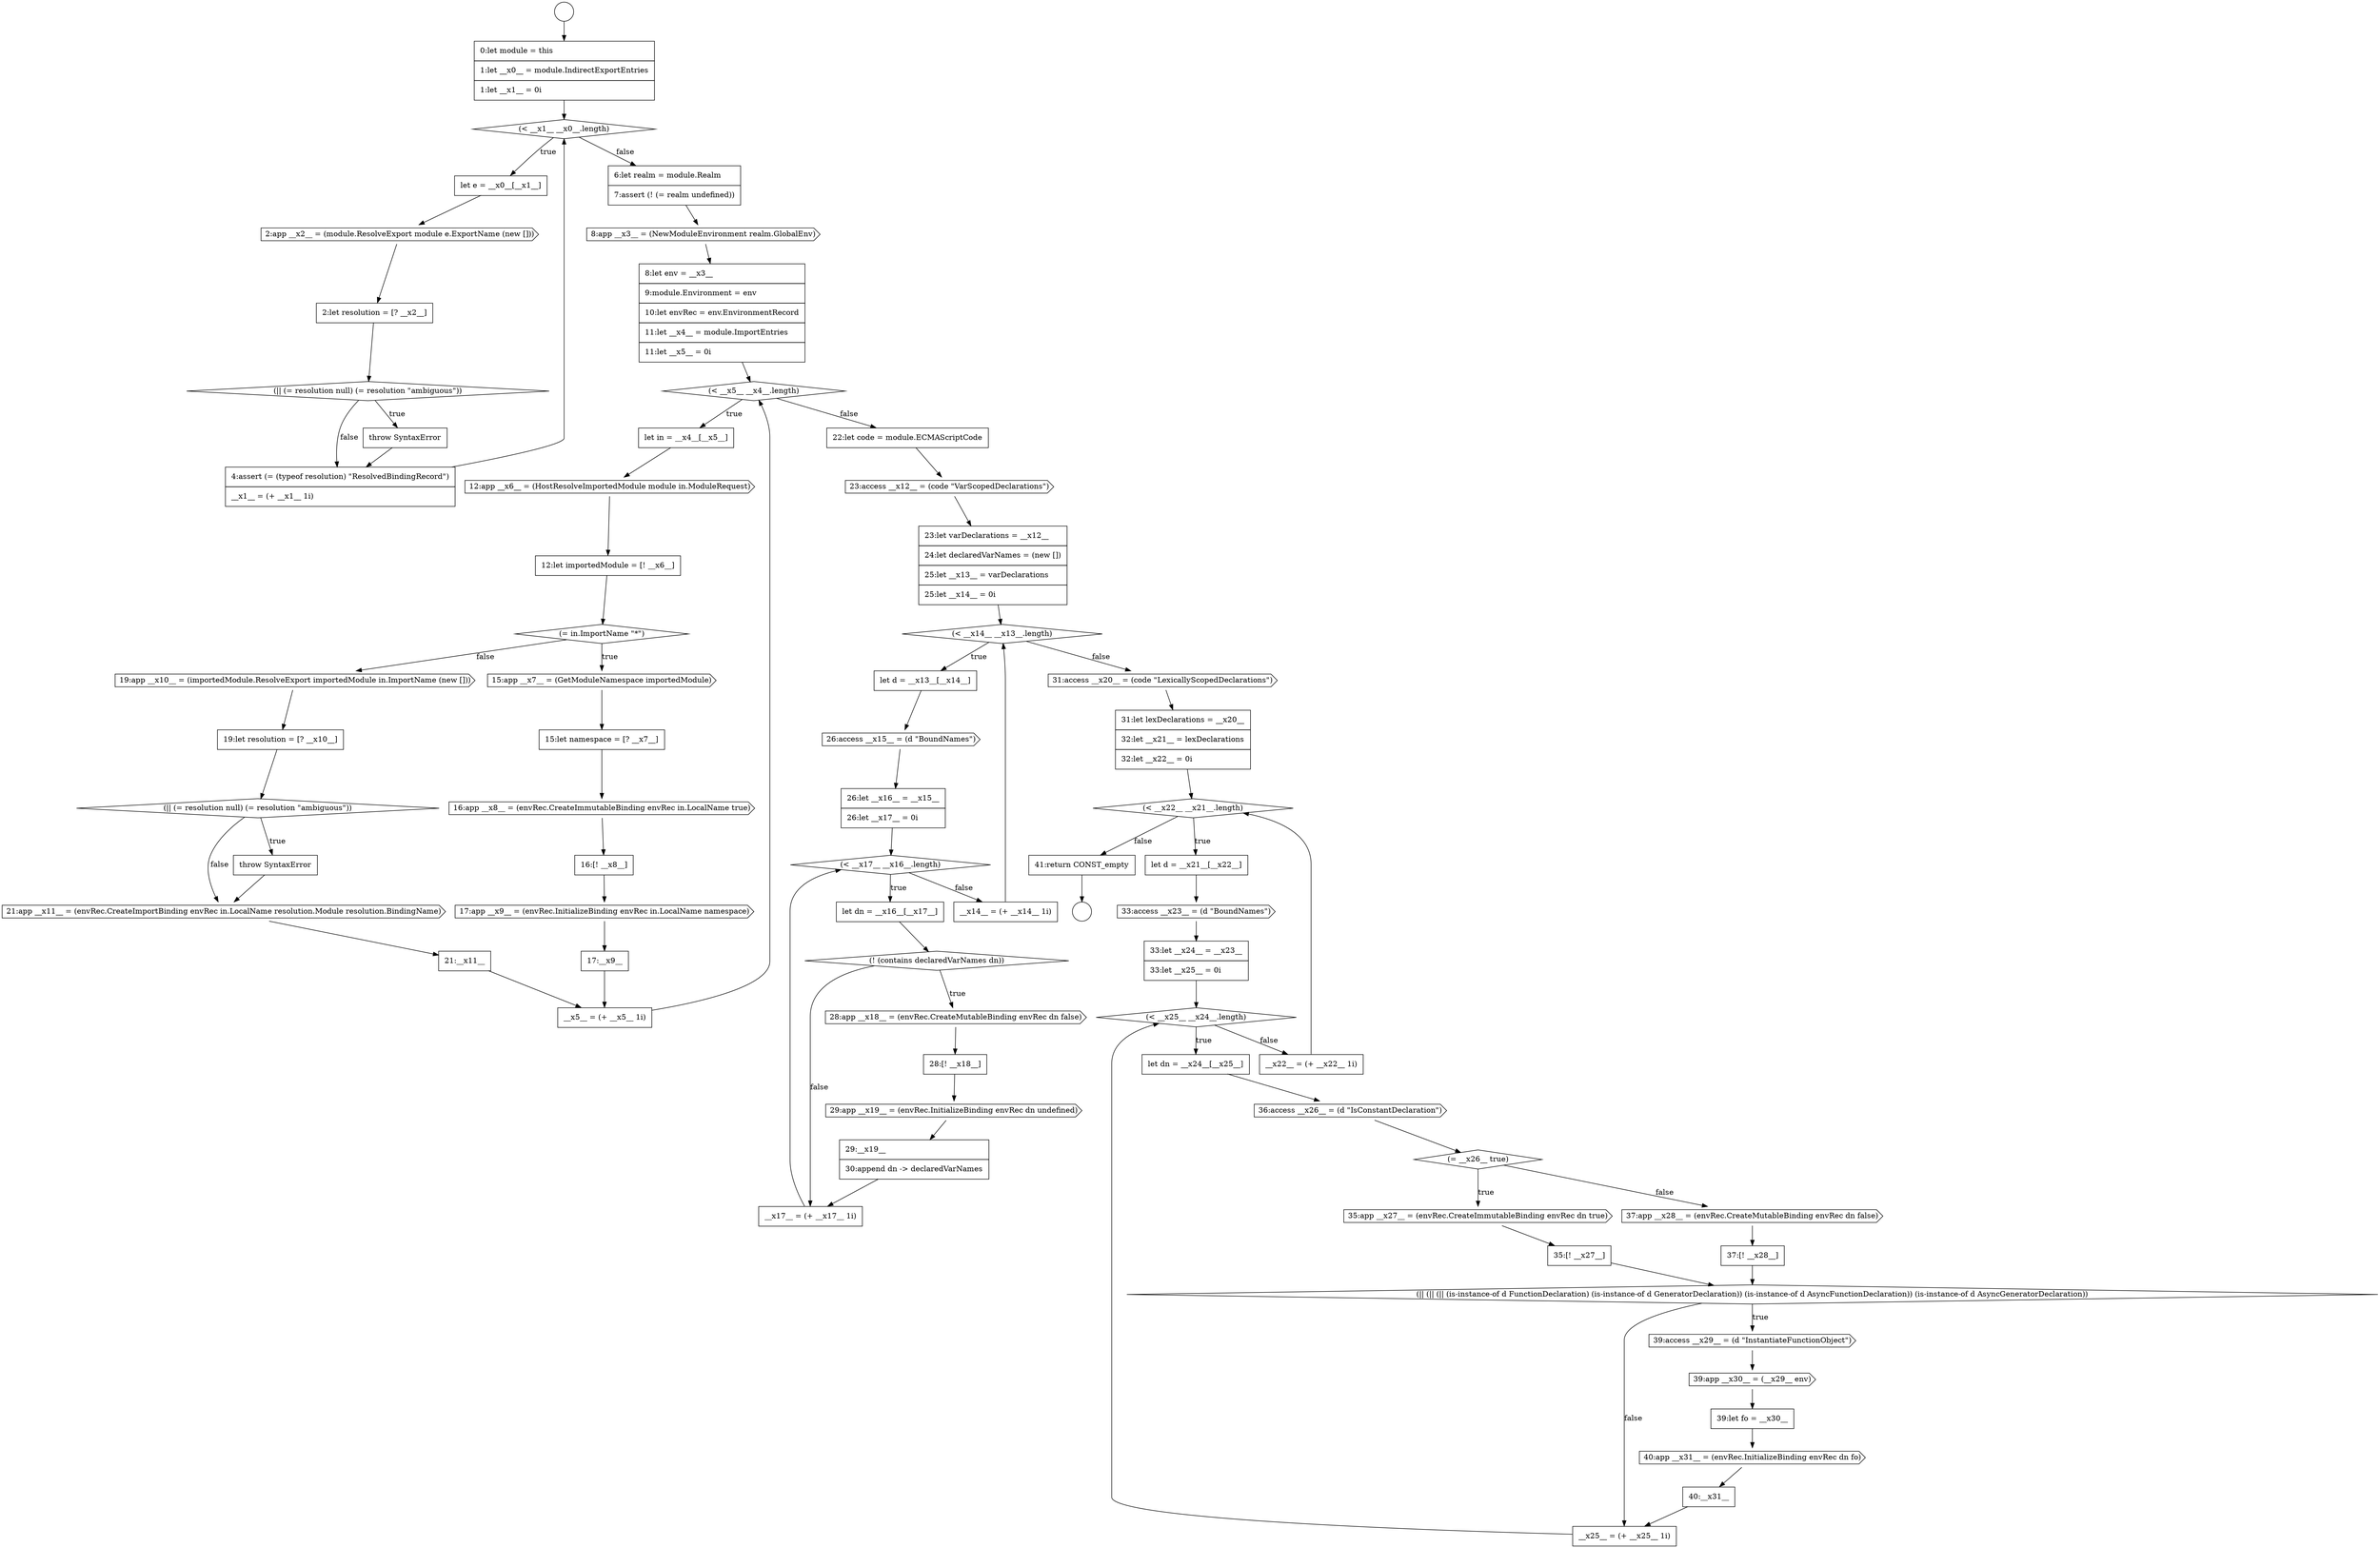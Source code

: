 digraph {
  node10711 [shape=diamond, label=<<font color="black">(&lt; __x1__ __x0__.length)</font>> color="black" fillcolor="white" style=filled]
  node10764 [shape=diamond, label=<<font color="black">(= __x26__ true)</font>> color="black" fillcolor="white" style=filled]
  node10740 [shape=cds, label=<<font color="black">23:access __x12__ = (code &quot;VarScopedDeclarations&quot;)</font>> color="black" fillcolor="white" style=filled]
  node10709 [shape=circle label=" " color="black" fillcolor="white" style=filled]
  node10766 [shape=none, margin=0, label=<<font color="black">
    <table border="0" cellborder="1" cellspacing="0" cellpadding="10">
      <tr><td align="left">35:[! __x27__]</td></tr>
    </table>
  </font>> color="black" fillcolor="white" style=filled]
  node10762 [shape=none, margin=0, label=<<font color="black">
    <table border="0" cellborder="1" cellspacing="0" cellpadding="10">
      <tr><td align="left">let dn = __x24__[__x25__]</td></tr>
    </table>
  </font>> color="black" fillcolor="white" style=filled]
  node10733 [shape=none, margin=0, label=<<font color="black">
    <table border="0" cellborder="1" cellspacing="0" cellpadding="10">
      <tr><td align="left">19:let resolution = [? __x10__]</td></tr>
    </table>
  </font>> color="black" fillcolor="white" style=filled]
  node10730 [shape=cds, label=<<font color="black">17:app __x9__ = (envRec.InitializeBinding envRec in.LocalName namespace)</font>> color="black" fillcolor="white" style=filled]
  node10743 [shape=none, margin=0, label=<<font color="black">
    <table border="0" cellborder="1" cellspacing="0" cellpadding="10">
      <tr><td align="left">let d = __x13__[__x14__]</td></tr>
    </table>
  </font>> color="black" fillcolor="white" style=filled]
  node10753 [shape=none, margin=0, label=<<font color="black">
    <table border="0" cellborder="1" cellspacing="0" cellpadding="10">
      <tr><td align="left">__x17__ = (+ __x17__ 1i)</td></tr>
    </table>
  </font>> color="black" fillcolor="white" style=filled]
  node10775 [shape=none, margin=0, label=<<font color="black">
    <table border="0" cellborder="1" cellspacing="0" cellpadding="10">
      <tr><td align="left">__x25__ = (+ __x25__ 1i)</td></tr>
    </table>
  </font>> color="black" fillcolor="white" style=filled]
  node10772 [shape=none, margin=0, label=<<font color="black">
    <table border="0" cellborder="1" cellspacing="0" cellpadding="10">
      <tr><td align="left">39:let fo = __x30__</td></tr>
    </table>
  </font>> color="black" fillcolor="white" style=filled]
  node10715 [shape=diamond, label=<<font color="black">(|| (= resolution null) (= resolution &quot;ambiguous&quot;))</font>> color="black" fillcolor="white" style=filled]
  node10747 [shape=none, margin=0, label=<<font color="black">
    <table border="0" cellborder="1" cellspacing="0" cellpadding="10">
      <tr><td align="left">let dn = __x16__[__x17__]</td></tr>
    </table>
  </font>> color="black" fillcolor="white" style=filled]
  node10726 [shape=cds, label=<<font color="black">15:app __x7__ = (GetModuleNamespace importedModule)</font>> color="black" fillcolor="white" style=filled]
  node10737 [shape=none, margin=0, label=<<font color="black">
    <table border="0" cellborder="1" cellspacing="0" cellpadding="10">
      <tr><td align="left">21:__x11__</td></tr>
    </table>
  </font>> color="black" fillcolor="white" style=filled]
  node10751 [shape=cds, label=<<font color="black">29:app __x19__ = (envRec.InitializeBinding envRec dn undefined)</font>> color="black" fillcolor="white" style=filled]
  node10722 [shape=none, margin=0, label=<<font color="black">
    <table border="0" cellborder="1" cellspacing="0" cellpadding="10">
      <tr><td align="left">let in = __x4__[__x5__]</td></tr>
    </table>
  </font>> color="black" fillcolor="white" style=filled]
  node10719 [shape=cds, label=<<font color="black">8:app __x3__ = (NewModuleEnvironment realm.GlobalEnv)</font>> color="black" fillcolor="white" style=filled]
  node10729 [shape=none, margin=0, label=<<font color="black">
    <table border="0" cellborder="1" cellspacing="0" cellpadding="10">
      <tr><td align="left">16:[! __x8__]</td></tr>
    </table>
  </font>> color="black" fillcolor="white" style=filled]
  node10746 [shape=diamond, label=<<font color="black">(&lt; __x17__ __x16__.length)</font>> color="black" fillcolor="white" style=filled]
  node10757 [shape=diamond, label=<<font color="black">(&lt; __x22__ __x21__.length)</font>> color="black" fillcolor="white" style=filled]
  node10734 [shape=diamond, label=<<font color="black">(|| (= resolution null) (= resolution &quot;ambiguous&quot;))</font>> color="black" fillcolor="white" style=filled]
  node10725 [shape=diamond, label=<<font color="black">(= in.ImportName &quot;*&quot;)</font>> color="black" fillcolor="white" style=filled]
  node10742 [shape=diamond, label=<<font color="black">(&lt; __x14__ __x13__.length)</font>> color="black" fillcolor="white" style=filled]
  node10721 [shape=diamond, label=<<font color="black">(&lt; __x5__ __x4__.length)</font>> color="black" fillcolor="white" style=filled]
  node10710 [shape=none, margin=0, label=<<font color="black">
    <table border="0" cellborder="1" cellspacing="0" cellpadding="10">
      <tr><td align="left">0:let module = this</td></tr>
      <tr><td align="left">1:let __x0__ = module.IndirectExportEntries</td></tr>
      <tr><td align="left">1:let __x1__ = 0i</td></tr>
    </table>
  </font>> color="black" fillcolor="white" style=filled]
  node10756 [shape=none, margin=0, label=<<font color="black">
    <table border="0" cellborder="1" cellspacing="0" cellpadding="10">
      <tr><td align="left">31:let lexDeclarations = __x20__</td></tr>
      <tr><td align="left">32:let __x21__ = lexDeclarations</td></tr>
      <tr><td align="left">32:let __x22__ = 0i</td></tr>
    </table>
  </font>> color="black" fillcolor="white" style=filled]
  node10765 [shape=cds, label=<<font color="black">35:app __x27__ = (envRec.CreateImmutableBinding envRec dn true)</font>> color="black" fillcolor="white" style=filled]
  node10716 [shape=none, margin=0, label=<<font color="black">
    <table border="0" cellborder="1" cellspacing="0" cellpadding="10">
      <tr><td align="left">throw SyntaxError</td></tr>
    </table>
  </font>> color="black" fillcolor="white" style=filled]
  node10748 [shape=diamond, label=<<font color="black">(! (contains declaredVarNames dn))</font>> color="black" fillcolor="white" style=filled]
  node10731 [shape=none, margin=0, label=<<font color="black">
    <table border="0" cellborder="1" cellspacing="0" cellpadding="10">
      <tr><td align="left">17:__x9__</td></tr>
    </table>
  </font>> color="black" fillcolor="white" style=filled]
  node10771 [shape=cds, label=<<font color="black">39:app __x30__ = (__x29__ env)</font>> color="black" fillcolor="white" style=filled]
  node10760 [shape=none, margin=0, label=<<font color="black">
    <table border="0" cellborder="1" cellspacing="0" cellpadding="10">
      <tr><td align="left">33:let __x24__ = __x23__</td></tr>
      <tr><td align="left">33:let __x25__ = 0i</td></tr>
    </table>
  </font>> color="black" fillcolor="white" style=filled]
  node10708 [shape=circle label=" " color="black" fillcolor="white" style=filled]
  node10761 [shape=diamond, label=<<font color="black">(&lt; __x25__ __x24__.length)</font>> color="black" fillcolor="white" style=filled]
  node10776 [shape=none, margin=0, label=<<font color="black">
    <table border="0" cellborder="1" cellspacing="0" cellpadding="10">
      <tr><td align="left">__x22__ = (+ __x22__ 1i)</td></tr>
    </table>
  </font>> color="black" fillcolor="white" style=filled]
  node10752 [shape=none, margin=0, label=<<font color="black">
    <table border="0" cellborder="1" cellspacing="0" cellpadding="10">
      <tr><td align="left">29:__x19__</td></tr>
      <tr><td align="left">30:append dn -&gt; declaredVarNames</td></tr>
    </table>
  </font>> color="black" fillcolor="white" style=filled]
  node10720 [shape=none, margin=0, label=<<font color="black">
    <table border="0" cellborder="1" cellspacing="0" cellpadding="10">
      <tr><td align="left">8:let env = __x3__</td></tr>
      <tr><td align="left">9:module.Environment = env</td></tr>
      <tr><td align="left">10:let envRec = env.EnvironmentRecord</td></tr>
      <tr><td align="left">11:let __x4__ = module.ImportEntries</td></tr>
      <tr><td align="left">11:let __x5__ = 0i</td></tr>
    </table>
  </font>> color="black" fillcolor="white" style=filled]
  node10735 [shape=none, margin=0, label=<<font color="black">
    <table border="0" cellborder="1" cellspacing="0" cellpadding="10">
      <tr><td align="left">throw SyntaxError</td></tr>
    </table>
  </font>> color="black" fillcolor="white" style=filled]
  node10770 [shape=cds, label=<<font color="black">39:access __x29__ = (d &quot;InstantiateFunctionObject&quot;)</font>> color="black" fillcolor="white" style=filled]
  node10728 [shape=cds, label=<<font color="black">16:app __x8__ = (envRec.CreateImmutableBinding envRec in.LocalName true)</font>> color="black" fillcolor="white" style=filled]
  node10741 [shape=none, margin=0, label=<<font color="black">
    <table border="0" cellborder="1" cellspacing="0" cellpadding="10">
      <tr><td align="left">23:let varDeclarations = __x12__</td></tr>
      <tr><td align="left">24:let declaredVarNames = (new [])</td></tr>
      <tr><td align="left">25:let __x13__ = varDeclarations</td></tr>
      <tr><td align="left">25:let __x14__ = 0i</td></tr>
    </table>
  </font>> color="black" fillcolor="white" style=filled]
  node10732 [shape=cds, label=<<font color="black">19:app __x10__ = (importedModule.ResolveExport importedModule in.ImportName (new []))</font>> color="black" fillcolor="white" style=filled]
  node10755 [shape=cds, label=<<font color="black">31:access __x20__ = (code &quot;LexicallyScopedDeclarations&quot;)</font>> color="black" fillcolor="white" style=filled]
  node10749 [shape=cds, label=<<font color="black">28:app __x18__ = (envRec.CreateMutableBinding envRec dn false)</font>> color="black" fillcolor="white" style=filled]
  node10759 [shape=cds, label=<<font color="black">33:access __x23__ = (d &quot;BoundNames&quot;)</font>> color="black" fillcolor="white" style=filled]
  node10736 [shape=cds, label=<<font color="black">21:app __x11__ = (envRec.CreateImportBinding envRec in.LocalName resolution.Module resolution.BindingName)</font>> color="black" fillcolor="white" style=filled]
  node10739 [shape=none, margin=0, label=<<font color="black">
    <table border="0" cellborder="1" cellspacing="0" cellpadding="10">
      <tr><td align="left">22:let code = module.ECMAScriptCode</td></tr>
    </table>
  </font>> color="black" fillcolor="white" style=filled]
  node10717 [shape=none, margin=0, label=<<font color="black">
    <table border="0" cellborder="1" cellspacing="0" cellpadding="10">
      <tr><td align="left">4:assert (= (typeof resolution) &quot;ResolvedBindingRecord&quot;)</td></tr>
      <tr><td align="left">__x1__ = (+ __x1__ 1i)</td></tr>
    </table>
  </font>> color="black" fillcolor="white" style=filled]
  node10724 [shape=none, margin=0, label=<<font color="black">
    <table border="0" cellborder="1" cellspacing="0" cellpadding="10">
      <tr><td align="left">12:let importedModule = [! __x6__]</td></tr>
    </table>
  </font>> color="black" fillcolor="white" style=filled]
  node10769 [shape=diamond, label=<<font color="black">(|| (|| (|| (is-instance-of d FunctionDeclaration) (is-instance-of d GeneratorDeclaration)) (is-instance-of d AsyncFunctionDeclaration)) (is-instance-of d AsyncGeneratorDeclaration))</font>> color="black" fillcolor="white" style=filled]
  node10714 [shape=none, margin=0, label=<<font color="black">
    <table border="0" cellborder="1" cellspacing="0" cellpadding="10">
      <tr><td align="left">2:let resolution = [? __x2__]</td></tr>
    </table>
  </font>> color="black" fillcolor="white" style=filled]
  node10712 [shape=none, margin=0, label=<<font color="black">
    <table border="0" cellborder="1" cellspacing="0" cellpadding="10">
      <tr><td align="left">let e = __x0__[__x1__]</td></tr>
    </table>
  </font>> color="black" fillcolor="white" style=filled]
  node10754 [shape=none, margin=0, label=<<font color="black">
    <table border="0" cellborder="1" cellspacing="0" cellpadding="10">
      <tr><td align="left">__x14__ = (+ __x14__ 1i)</td></tr>
    </table>
  </font>> color="black" fillcolor="white" style=filled]
  node10767 [shape=cds, label=<<font color="black">37:app __x28__ = (envRec.CreateMutableBinding envRec dn false)</font>> color="black" fillcolor="white" style=filled]
  node10774 [shape=none, margin=0, label=<<font color="black">
    <table border="0" cellborder="1" cellspacing="0" cellpadding="10">
      <tr><td align="left">40:__x31__</td></tr>
    </table>
  </font>> color="black" fillcolor="white" style=filled]
  node10744 [shape=cds, label=<<font color="black">26:access __x15__ = (d &quot;BoundNames&quot;)</font>> color="black" fillcolor="white" style=filled]
  node10727 [shape=none, margin=0, label=<<font color="black">
    <table border="0" cellborder="1" cellspacing="0" cellpadding="10">
      <tr><td align="left">15:let namespace = [? __x7__]</td></tr>
    </table>
  </font>> color="black" fillcolor="white" style=filled]
  node10777 [shape=none, margin=0, label=<<font color="black">
    <table border="0" cellborder="1" cellspacing="0" cellpadding="10">
      <tr><td align="left">41:return CONST_empty</td></tr>
    </table>
  </font>> color="black" fillcolor="white" style=filled]
  node10738 [shape=none, margin=0, label=<<font color="black">
    <table border="0" cellborder="1" cellspacing="0" cellpadding="10">
      <tr><td align="left">__x5__ = (+ __x5__ 1i)</td></tr>
    </table>
  </font>> color="black" fillcolor="white" style=filled]
  node10718 [shape=none, margin=0, label=<<font color="black">
    <table border="0" cellborder="1" cellspacing="0" cellpadding="10">
      <tr><td align="left">6:let realm = module.Realm</td></tr>
      <tr><td align="left">7:assert (! (= realm undefined))</td></tr>
    </table>
  </font>> color="black" fillcolor="white" style=filled]
  node10713 [shape=cds, label=<<font color="black">2:app __x2__ = (module.ResolveExport module e.ExportName (new []))</font>> color="black" fillcolor="white" style=filled]
  node10773 [shape=cds, label=<<font color="black">40:app __x31__ = (envRec.InitializeBinding envRec dn fo)</font>> color="black" fillcolor="white" style=filled]
  node10758 [shape=none, margin=0, label=<<font color="black">
    <table border="0" cellborder="1" cellspacing="0" cellpadding="10">
      <tr><td align="left">let d = __x21__[__x22__]</td></tr>
    </table>
  </font>> color="black" fillcolor="white" style=filled]
  node10723 [shape=cds, label=<<font color="black">12:app __x6__ = (HostResolveImportedModule module in.ModuleRequest)</font>> color="black" fillcolor="white" style=filled]
  node10763 [shape=cds, label=<<font color="black">36:access __x26__ = (d &quot;IsConstantDeclaration&quot;)</font>> color="black" fillcolor="white" style=filled]
  node10745 [shape=none, margin=0, label=<<font color="black">
    <table border="0" cellborder="1" cellspacing="0" cellpadding="10">
      <tr><td align="left">26:let __x16__ = __x15__</td></tr>
      <tr><td align="left">26:let __x17__ = 0i</td></tr>
    </table>
  </font>> color="black" fillcolor="white" style=filled]
  node10750 [shape=none, margin=0, label=<<font color="black">
    <table border="0" cellborder="1" cellspacing="0" cellpadding="10">
      <tr><td align="left">28:[! __x18__]</td></tr>
    </table>
  </font>> color="black" fillcolor="white" style=filled]
  node10768 [shape=none, margin=0, label=<<font color="black">
    <table border="0" cellborder="1" cellspacing="0" cellpadding="10">
      <tr><td align="left">37:[! __x28__]</td></tr>
    </table>
  </font>> color="black" fillcolor="white" style=filled]
  node10763 -> node10764 [ color="black"]
  node10729 -> node10730 [ color="black"]
  node10753 -> node10746 [ color="black"]
  node10754 -> node10742 [ color="black"]
  node10718 -> node10719 [ color="black"]
  node10735 -> node10736 [ color="black"]
  node10756 -> node10757 [ color="black"]
  node10712 -> node10713 [ color="black"]
  node10742 -> node10743 [label=<<font color="black">true</font>> color="black"]
  node10742 -> node10755 [label=<<font color="black">false</font>> color="black"]
  node10769 -> node10770 [label=<<font color="black">true</font>> color="black"]
  node10769 -> node10775 [label=<<font color="black">false</font>> color="black"]
  node10746 -> node10747 [label=<<font color="black">true</font>> color="black"]
  node10746 -> node10754 [label=<<font color="black">false</font>> color="black"]
  node10748 -> node10749 [label=<<font color="black">true</font>> color="black"]
  node10748 -> node10753 [label=<<font color="black">false</font>> color="black"]
  node10777 -> node10709 [ color="black"]
  node10767 -> node10768 [ color="black"]
  node10744 -> node10745 [ color="black"]
  node10759 -> node10760 [ color="black"]
  node10757 -> node10758 [label=<<font color="black">true</font>> color="black"]
  node10757 -> node10777 [label=<<font color="black">false</font>> color="black"]
  node10741 -> node10742 [ color="black"]
  node10747 -> node10748 [ color="black"]
  node10727 -> node10728 [ color="black"]
  node10725 -> node10726 [label=<<font color="black">true</font>> color="black"]
  node10725 -> node10732 [label=<<font color="black">false</font>> color="black"]
  node10717 -> node10711 [ color="black"]
  node10770 -> node10771 [ color="black"]
  node10710 -> node10711 [ color="black"]
  node10726 -> node10727 [ color="black"]
  node10772 -> node10773 [ color="black"]
  node10737 -> node10738 [ color="black"]
  node10774 -> node10775 [ color="black"]
  node10738 -> node10721 [ color="black"]
  node10739 -> node10740 [ color="black"]
  node10719 -> node10720 [ color="black"]
  node10773 -> node10774 [ color="black"]
  node10733 -> node10734 [ color="black"]
  node10765 -> node10766 [ color="black"]
  node10721 -> node10722 [label=<<font color="black">true</font>> color="black"]
  node10721 -> node10739 [label=<<font color="black">false</font>> color="black"]
  node10728 -> node10729 [ color="black"]
  node10740 -> node10741 [ color="black"]
  node10716 -> node10717 [ color="black"]
  node10762 -> node10763 [ color="black"]
  node10720 -> node10721 [ color="black"]
  node10755 -> node10756 [ color="black"]
  node10752 -> node10753 [ color="black"]
  node10761 -> node10762 [label=<<font color="black">true</font>> color="black"]
  node10761 -> node10776 [label=<<font color="black">false</font>> color="black"]
  node10760 -> node10761 [ color="black"]
  node10722 -> node10723 [ color="black"]
  node10745 -> node10746 [ color="black"]
  node10750 -> node10751 [ color="black"]
  node10732 -> node10733 [ color="black"]
  node10708 -> node10710 [ color="black"]
  node10723 -> node10724 [ color="black"]
  node10711 -> node10712 [label=<<font color="black">true</font>> color="black"]
  node10711 -> node10718 [label=<<font color="black">false</font>> color="black"]
  node10743 -> node10744 [ color="black"]
  node10768 -> node10769 [ color="black"]
  node10775 -> node10761 [ color="black"]
  node10714 -> node10715 [ color="black"]
  node10766 -> node10769 [ color="black"]
  node10776 -> node10757 [ color="black"]
  node10734 -> node10735 [label=<<font color="black">true</font>> color="black"]
  node10734 -> node10736 [label=<<font color="black">false</font>> color="black"]
  node10731 -> node10738 [ color="black"]
  node10736 -> node10737 [ color="black"]
  node10724 -> node10725 [ color="black"]
  node10715 -> node10716 [label=<<font color="black">true</font>> color="black"]
  node10715 -> node10717 [label=<<font color="black">false</font>> color="black"]
  node10749 -> node10750 [ color="black"]
  node10713 -> node10714 [ color="black"]
  node10758 -> node10759 [ color="black"]
  node10771 -> node10772 [ color="black"]
  node10730 -> node10731 [ color="black"]
  node10751 -> node10752 [ color="black"]
  node10764 -> node10765 [label=<<font color="black">true</font>> color="black"]
  node10764 -> node10767 [label=<<font color="black">false</font>> color="black"]
}
